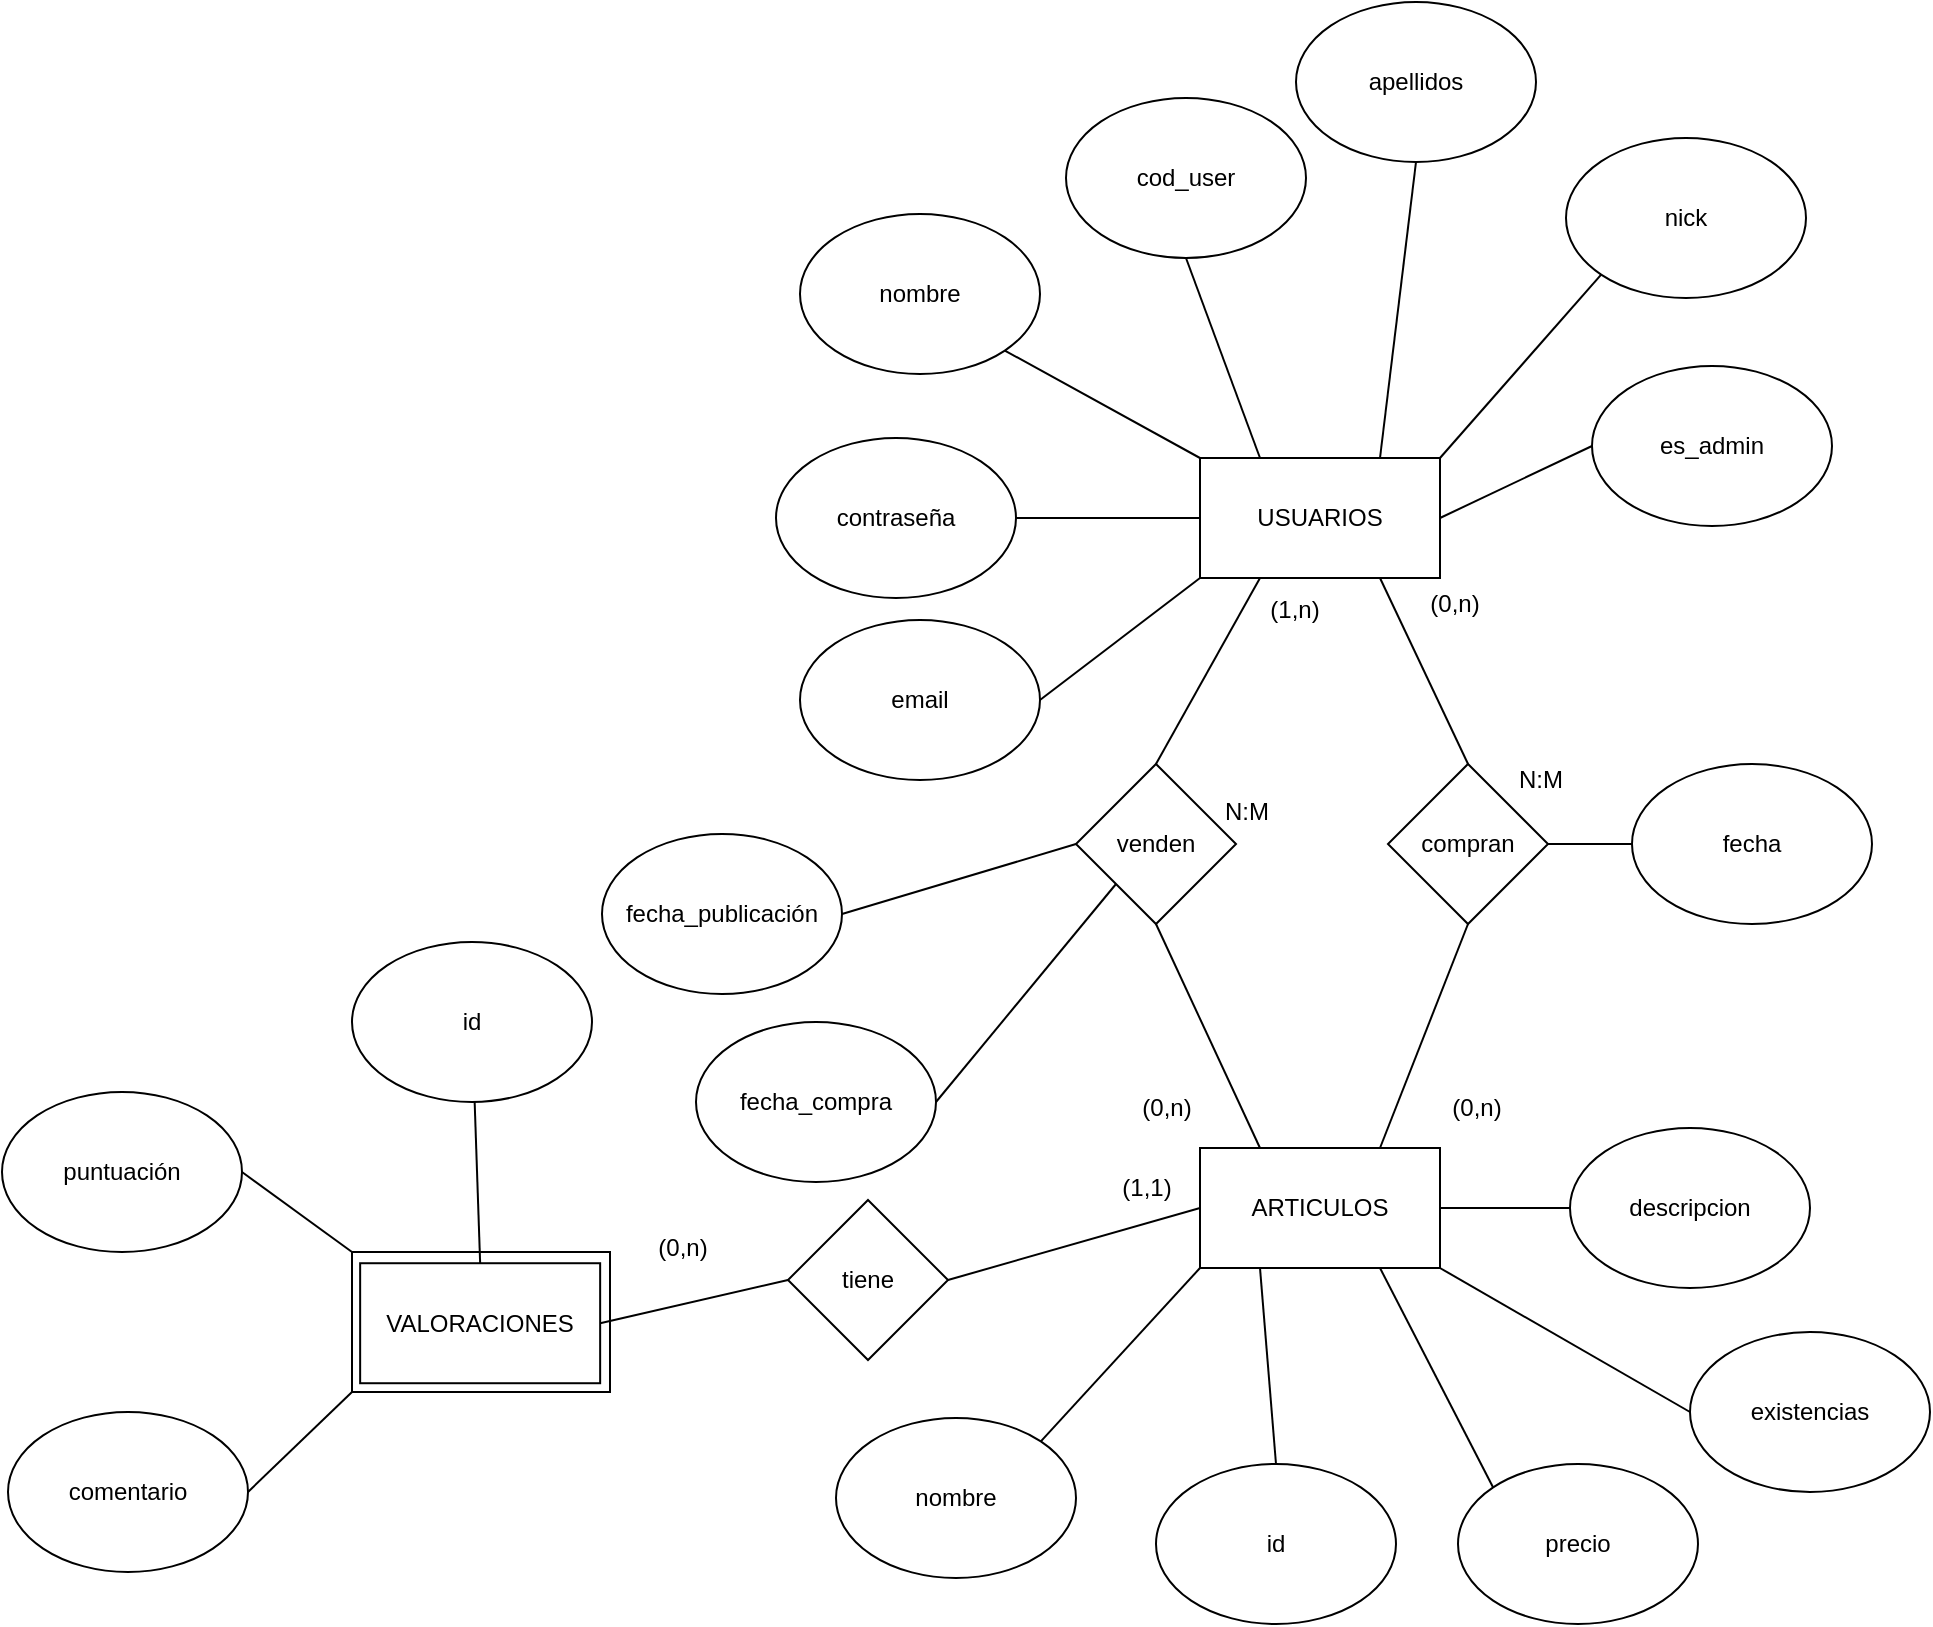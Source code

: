 <mxfile version="26.2.10" pages="2">
  <diagram name="Página-1" id="M2I5UDRQztZZty1L7SRt">
    <mxGraphModel dx="1464" dy="1789" grid="0" gridSize="10" guides="1" tooltips="1" connect="1" arrows="1" fold="1" page="0" pageScale="1" pageWidth="827" pageHeight="1169" math="0" shadow="0">
      <root>
        <mxCell id="0" />
        <mxCell id="1" parent="0" />
        <mxCell id="SCX-bzKyjDbv6HGBtr-9-63" style="edgeStyle=none;shape=connector;curved=1;rounded=0;orthogonalLoop=1;jettySize=auto;html=1;exitX=0;exitY=0;exitDx=0;exitDy=0;entryX=1;entryY=0.5;entryDx=0;entryDy=0;strokeColor=default;align=center;verticalAlign=middle;fontFamily=Helvetica;fontSize=12;fontColor=default;labelBackgroundColor=default;startFill=0;startSize=8;endArrow=none;endSize=8;" parent="1" source="SCX-bzKyjDbv6HGBtr-9-62" target="SCX-bzKyjDbv6HGBtr-9-61" edge="1">
          <mxGeometry relative="1" as="geometry" />
        </mxCell>
        <mxCell id="SCX-bzKyjDbv6HGBtr-9-65" style="edgeStyle=none;shape=connector;curved=1;rounded=0;orthogonalLoop=1;jettySize=auto;html=1;exitX=0;exitY=1;exitDx=0;exitDy=0;entryX=1;entryY=0.5;entryDx=0;entryDy=0;strokeColor=default;align=center;verticalAlign=middle;fontFamily=Helvetica;fontSize=12;fontColor=default;labelBackgroundColor=default;startFill=0;startSize=8;endArrow=none;endSize=8;" parent="1" source="SCX-bzKyjDbv6HGBtr-9-62" target="SCX-bzKyjDbv6HGBtr-9-64" edge="1">
          <mxGeometry relative="1" as="geometry" />
        </mxCell>
        <mxCell id="SCX-bzKyjDbv6HGBtr-9-62" value="" style="rounded=0;whiteSpace=wrap;html=1;fontFamily=Helvetica;fontSize=12;fontColor=default;labelBackgroundColor=default;" parent="1" vertex="1">
          <mxGeometry x="73" y="541" width="129" height="70" as="geometry" />
        </mxCell>
        <mxCell id="SCX-bzKyjDbv6HGBtr-9-8" style="edgeStyle=none;shape=connector;curved=1;rounded=0;orthogonalLoop=1;jettySize=auto;html=1;exitX=0;exitY=0;exitDx=0;exitDy=0;entryX=1;entryY=1;entryDx=0;entryDy=0;strokeColor=default;align=center;verticalAlign=middle;fontFamily=Helvetica;fontSize=12;fontColor=default;labelBackgroundColor=default;startFill=0;startSize=8;endArrow=none;endSize=8;" parent="1" source="SCX-bzKyjDbv6HGBtr-9-1" target="SCX-bzKyjDbv6HGBtr-9-7" edge="1">
          <mxGeometry relative="1" as="geometry" />
        </mxCell>
        <mxCell id="SCX-bzKyjDbv6HGBtr-9-10" style="edgeStyle=none;shape=connector;curved=1;rounded=0;orthogonalLoop=1;jettySize=auto;html=1;exitX=0.25;exitY=0;exitDx=0;exitDy=0;entryX=0.5;entryY=1;entryDx=0;entryDy=0;strokeColor=default;align=center;verticalAlign=middle;fontFamily=Helvetica;fontSize=12;fontColor=default;labelBackgroundColor=default;startFill=0;startSize=8;endArrow=none;endSize=8;" parent="1" source="SCX-bzKyjDbv6HGBtr-9-1" target="SCX-bzKyjDbv6HGBtr-9-9" edge="1">
          <mxGeometry relative="1" as="geometry" />
        </mxCell>
        <mxCell id="SCX-bzKyjDbv6HGBtr-9-25" style="edgeStyle=none;shape=connector;curved=1;rounded=0;orthogonalLoop=1;jettySize=auto;html=1;exitX=0.5;exitY=1;exitDx=0;exitDy=0;entryX=0.25;entryY=0;entryDx=0;entryDy=0;strokeColor=default;align=center;verticalAlign=middle;fontFamily=Helvetica;fontSize=12;fontColor=default;labelBackgroundColor=default;startFill=0;startSize=8;endArrow=none;endSize=8;" parent="1" source="SCX-bzKyjDbv6HGBtr-9-26" target="SCX-bzKyjDbv6HGBtr-9-24" edge="1">
          <mxGeometry relative="1" as="geometry" />
        </mxCell>
        <mxCell id="SCX-bzKyjDbv6HGBtr-9-29" style="edgeStyle=none;shape=connector;curved=1;rounded=0;orthogonalLoop=1;jettySize=auto;html=1;exitX=0.75;exitY=1;exitDx=0;exitDy=0;entryX=0.5;entryY=0;entryDx=0;entryDy=0;strokeColor=default;align=center;verticalAlign=middle;fontFamily=Helvetica;fontSize=12;fontColor=default;labelBackgroundColor=default;startFill=0;startSize=8;endArrow=none;endSize=8;" parent="1" source="SCX-bzKyjDbv6HGBtr-9-1" target="SCX-bzKyjDbv6HGBtr-9-28" edge="1">
          <mxGeometry relative="1" as="geometry" />
        </mxCell>
        <mxCell id="SCX-bzKyjDbv6HGBtr-9-1" value="USUARIOS" style="rounded=0;whiteSpace=wrap;html=1;" parent="1" vertex="1">
          <mxGeometry x="497" y="144" width="120" height="60" as="geometry" />
        </mxCell>
        <mxCell id="SCX-bzKyjDbv6HGBtr-9-7" value="nombre" style="ellipse;whiteSpace=wrap;html=1;fontFamily=Helvetica;fontSize=12;fontColor=default;labelBackgroundColor=default;" parent="1" vertex="1">
          <mxGeometry x="297" y="22" width="120" height="80" as="geometry" />
        </mxCell>
        <mxCell id="SCX-bzKyjDbv6HGBtr-9-9" value="cod_user" style="ellipse;whiteSpace=wrap;html=1;fontFamily=Helvetica;fontSize=12;fontColor=default;labelBackgroundColor=default;" parent="1" vertex="1">
          <mxGeometry x="430" y="-36" width="120" height="80" as="geometry" />
        </mxCell>
        <mxCell id="SCX-bzKyjDbv6HGBtr-9-17" style="edgeStyle=none;shape=connector;curved=1;rounded=0;orthogonalLoop=1;jettySize=auto;html=1;exitX=1;exitY=0.5;exitDx=0;exitDy=0;entryX=0;entryY=0.5;entryDx=0;entryDy=0;strokeColor=default;align=center;verticalAlign=middle;fontFamily=Helvetica;fontSize=12;fontColor=default;labelBackgroundColor=default;startFill=0;startSize=8;endArrow=none;endSize=8;" parent="1" source="SCX-bzKyjDbv6HGBtr-9-16" target="SCX-bzKyjDbv6HGBtr-9-1" edge="1">
          <mxGeometry relative="1" as="geometry" />
        </mxCell>
        <mxCell id="SCX-bzKyjDbv6HGBtr-9-16" value="contraseña" style="ellipse;whiteSpace=wrap;html=1;fontFamily=Helvetica;fontSize=12;fontColor=default;labelBackgroundColor=default;" parent="1" vertex="1">
          <mxGeometry x="285" y="134" width="120" height="80" as="geometry" />
        </mxCell>
        <mxCell id="SCX-bzKyjDbv6HGBtr-9-19" style="edgeStyle=none;shape=connector;curved=1;rounded=0;orthogonalLoop=1;jettySize=auto;html=1;exitX=1;exitY=0.5;exitDx=0;exitDy=0;entryX=0;entryY=1;entryDx=0;entryDy=0;strokeColor=default;align=center;verticalAlign=middle;fontFamily=Helvetica;fontSize=12;fontColor=default;labelBackgroundColor=default;startFill=0;startSize=8;endArrow=none;endSize=8;" parent="1" source="SCX-bzKyjDbv6HGBtr-9-18" target="SCX-bzKyjDbv6HGBtr-9-1" edge="1">
          <mxGeometry relative="1" as="geometry" />
        </mxCell>
        <mxCell id="SCX-bzKyjDbv6HGBtr-9-18" value="email" style="ellipse;whiteSpace=wrap;html=1;fontFamily=Helvetica;fontSize=12;fontColor=default;labelBackgroundColor=default;" parent="1" vertex="1">
          <mxGeometry x="297" y="225" width="120" height="80" as="geometry" />
        </mxCell>
        <mxCell id="SCX-bzKyjDbv6HGBtr-9-21" style="edgeStyle=none;shape=connector;curved=1;rounded=0;orthogonalLoop=1;jettySize=auto;html=1;exitX=0.5;exitY=1;exitDx=0;exitDy=0;entryX=0.75;entryY=0;entryDx=0;entryDy=0;strokeColor=default;align=center;verticalAlign=middle;fontFamily=Helvetica;fontSize=12;fontColor=default;labelBackgroundColor=default;startFill=0;startSize=8;endArrow=none;endSize=8;" parent="1" source="SCX-bzKyjDbv6HGBtr-9-20" target="SCX-bzKyjDbv6HGBtr-9-1" edge="1">
          <mxGeometry relative="1" as="geometry" />
        </mxCell>
        <mxCell id="SCX-bzKyjDbv6HGBtr-9-20" value="apellidos" style="ellipse;whiteSpace=wrap;html=1;fontFamily=Helvetica;fontSize=12;fontColor=default;labelBackgroundColor=default;" parent="1" vertex="1">
          <mxGeometry x="545" y="-84" width="120" height="80" as="geometry" />
        </mxCell>
        <mxCell id="SCX-bzKyjDbv6HGBtr-9-23" style="edgeStyle=none;shape=connector;curved=1;rounded=0;orthogonalLoop=1;jettySize=auto;html=1;exitX=0;exitY=1;exitDx=0;exitDy=0;entryX=1;entryY=0;entryDx=0;entryDy=0;strokeColor=default;align=center;verticalAlign=middle;fontFamily=Helvetica;fontSize=12;fontColor=default;labelBackgroundColor=default;startFill=0;startSize=8;endArrow=none;endSize=8;" parent="1" source="SCX-bzKyjDbv6HGBtr-9-22" target="SCX-bzKyjDbv6HGBtr-9-1" edge="1">
          <mxGeometry relative="1" as="geometry" />
        </mxCell>
        <mxCell id="SCX-bzKyjDbv6HGBtr-9-22" value="nick" style="ellipse;whiteSpace=wrap;html=1;fontFamily=Helvetica;fontSize=12;fontColor=default;labelBackgroundColor=default;" parent="1" vertex="1">
          <mxGeometry x="680" y="-16" width="120" height="80" as="geometry" />
        </mxCell>
        <mxCell id="SCX-bzKyjDbv6HGBtr-9-36" style="edgeStyle=none;shape=connector;curved=1;rounded=0;orthogonalLoop=1;jettySize=auto;html=1;exitX=0;exitY=1;exitDx=0;exitDy=0;entryX=1;entryY=0;entryDx=0;entryDy=0;strokeColor=default;align=center;verticalAlign=middle;fontFamily=Helvetica;fontSize=12;fontColor=default;labelBackgroundColor=default;startFill=0;startSize=8;endArrow=none;endSize=8;" parent="1" source="SCX-bzKyjDbv6HGBtr-9-24" target="SCX-bzKyjDbv6HGBtr-9-35" edge="1">
          <mxGeometry relative="1" as="geometry" />
        </mxCell>
        <mxCell id="SCX-bzKyjDbv6HGBtr-9-47" style="edgeStyle=none;shape=connector;curved=1;rounded=0;orthogonalLoop=1;jettySize=auto;html=1;exitX=1;exitY=0.5;exitDx=0;exitDy=0;entryX=0;entryY=0.5;entryDx=0;entryDy=0;strokeColor=default;align=center;verticalAlign=middle;fontFamily=Helvetica;fontSize=12;fontColor=default;labelBackgroundColor=default;startFill=0;startSize=8;endArrow=none;endSize=8;" parent="1" source="SCX-bzKyjDbv6HGBtr-9-24" target="SCX-bzKyjDbv6HGBtr-9-46" edge="1">
          <mxGeometry relative="1" as="geometry" />
        </mxCell>
        <mxCell id="SCX-bzKyjDbv6HGBtr-9-53" style="edgeStyle=none;shape=connector;curved=1;rounded=0;orthogonalLoop=1;jettySize=auto;html=1;exitX=0;exitY=0.5;exitDx=0;exitDy=0;strokeColor=default;align=center;verticalAlign=middle;fontFamily=Helvetica;fontSize=12;fontColor=default;labelBackgroundColor=default;startFill=0;startSize=8;endArrow=none;endSize=8;entryX=1;entryY=0.5;entryDx=0;entryDy=0;" parent="1" source="SCX-bzKyjDbv6HGBtr-9-55" target="SCX-bzKyjDbv6HGBtr-9-54" edge="1">
          <mxGeometry relative="1" as="geometry">
            <mxPoint x="191" y="580" as="targetPoint" />
          </mxGeometry>
        </mxCell>
        <mxCell id="SCX-bzKyjDbv6HGBtr-9-24" value="ARTICULOS" style="rounded=0;whiteSpace=wrap;html=1;fontFamily=Helvetica;fontSize=12;fontColor=default;labelBackgroundColor=default;" parent="1" vertex="1">
          <mxGeometry x="497" y="489" width="120" height="60" as="geometry" />
        </mxCell>
        <mxCell id="SCX-bzKyjDbv6HGBtr-9-27" value="" style="edgeStyle=none;shape=connector;curved=1;rounded=0;orthogonalLoop=1;jettySize=auto;html=1;exitX=0.25;exitY=1;exitDx=0;exitDy=0;entryX=0.5;entryY=0;entryDx=0;entryDy=0;strokeColor=default;align=center;verticalAlign=middle;fontFamily=Helvetica;fontSize=12;fontColor=default;labelBackgroundColor=default;startFill=0;startSize=8;endArrow=none;endSize=8;" parent="1" source="SCX-bzKyjDbv6HGBtr-9-1" target="SCX-bzKyjDbv6HGBtr-9-26" edge="1">
          <mxGeometry relative="1" as="geometry">
            <mxPoint x="557" y="204" as="sourcePoint" />
            <mxPoint x="557" y="489" as="targetPoint" />
          </mxGeometry>
        </mxCell>
        <mxCell id="SCX-bzKyjDbv6HGBtr-9-42" style="edgeStyle=none;shape=connector;curved=1;rounded=0;orthogonalLoop=1;jettySize=auto;html=1;exitX=0;exitY=0.5;exitDx=0;exitDy=0;entryX=1;entryY=0.5;entryDx=0;entryDy=0;strokeColor=default;align=center;verticalAlign=middle;fontFamily=Helvetica;fontSize=12;fontColor=default;labelBackgroundColor=default;startFill=0;startSize=8;endArrow=none;endSize=8;" parent="1" source="SCX-bzKyjDbv6HGBtr-9-26" target="SCX-bzKyjDbv6HGBtr-9-41" edge="1">
          <mxGeometry relative="1" as="geometry" />
        </mxCell>
        <mxCell id="SCX-bzKyjDbv6HGBtr-9-44" style="edgeStyle=none;shape=connector;curved=1;rounded=0;orthogonalLoop=1;jettySize=auto;html=1;exitX=0;exitY=1;exitDx=0;exitDy=0;entryX=1;entryY=0.5;entryDx=0;entryDy=0;strokeColor=default;align=center;verticalAlign=middle;fontFamily=Helvetica;fontSize=12;fontColor=default;labelBackgroundColor=default;startFill=0;startSize=8;endArrow=none;endSize=8;" parent="1" source="SCX-bzKyjDbv6HGBtr-9-26" target="SCX-bzKyjDbv6HGBtr-9-43" edge="1">
          <mxGeometry relative="1" as="geometry" />
        </mxCell>
        <mxCell id="SCX-bzKyjDbv6HGBtr-9-26" value="venden" style="rhombus;whiteSpace=wrap;html=1;fontFamily=Helvetica;fontSize=12;fontColor=default;labelBackgroundColor=default;" parent="1" vertex="1">
          <mxGeometry x="435" y="297" width="80" height="80" as="geometry" />
        </mxCell>
        <mxCell id="SCX-bzKyjDbv6HGBtr-9-30" style="edgeStyle=none;shape=connector;curved=1;rounded=0;orthogonalLoop=1;jettySize=auto;html=1;exitX=0.5;exitY=1;exitDx=0;exitDy=0;entryX=0.75;entryY=0;entryDx=0;entryDy=0;strokeColor=default;align=center;verticalAlign=middle;fontFamily=Helvetica;fontSize=12;fontColor=default;labelBackgroundColor=default;startFill=0;startSize=8;endArrow=none;endSize=8;" parent="1" source="SCX-bzKyjDbv6HGBtr-9-28" target="SCX-bzKyjDbv6HGBtr-9-24" edge="1">
          <mxGeometry relative="1" as="geometry" />
        </mxCell>
        <mxCell id="SCX-bzKyjDbv6HGBtr-9-40" style="edgeStyle=none;shape=connector;curved=1;rounded=0;orthogonalLoop=1;jettySize=auto;html=1;entryX=0;entryY=0.5;entryDx=0;entryDy=0;strokeColor=default;align=center;verticalAlign=middle;fontFamily=Helvetica;fontSize=12;fontColor=default;labelBackgroundColor=default;startFill=0;startSize=8;endArrow=none;endSize=8;" parent="1" source="SCX-bzKyjDbv6HGBtr-9-28" target="SCX-bzKyjDbv6HGBtr-9-39" edge="1">
          <mxGeometry relative="1" as="geometry" />
        </mxCell>
        <mxCell id="SCX-bzKyjDbv6HGBtr-9-28" value="compran" style="rhombus;whiteSpace=wrap;html=1;fontFamily=Helvetica;fontSize=12;fontColor=default;labelBackgroundColor=default;" parent="1" vertex="1">
          <mxGeometry x="591" y="297" width="80" height="80" as="geometry" />
        </mxCell>
        <mxCell id="SCX-bzKyjDbv6HGBtr-9-31" value="(0,n)" style="text;html=1;align=center;verticalAlign=middle;resizable=0;points=[];autosize=1;strokeColor=none;fillColor=none;fontSize=12;fontFamily=Helvetica;fontColor=default;labelBackgroundColor=default;" parent="1" vertex="1">
          <mxGeometry x="458" y="456" width="43" height="26" as="geometry" />
        </mxCell>
        <mxCell id="SCX-bzKyjDbv6HGBtr-9-32" value="(0,n)" style="text;html=1;align=center;verticalAlign=middle;resizable=0;points=[];autosize=1;strokeColor=none;fillColor=none;fontSize=12;fontFamily=Helvetica;fontColor=default;labelBackgroundColor=default;" parent="1" vertex="1">
          <mxGeometry x="613" y="456" width="43" height="26" as="geometry" />
        </mxCell>
        <mxCell id="SCX-bzKyjDbv6HGBtr-9-33" value="(1,n)" style="text;html=1;align=center;verticalAlign=middle;resizable=0;points=[];autosize=1;strokeColor=none;fillColor=none;fontSize=12;fontFamily=Helvetica;fontColor=default;labelBackgroundColor=default;" parent="1" vertex="1">
          <mxGeometry x="522" y="207" width="43" height="26" as="geometry" />
        </mxCell>
        <mxCell id="SCX-bzKyjDbv6HGBtr-9-34" value="(0,n)" style="text;html=1;align=center;verticalAlign=middle;resizable=0;points=[];autosize=1;strokeColor=none;fillColor=none;fontSize=12;fontFamily=Helvetica;fontColor=default;labelBackgroundColor=default;" parent="1" vertex="1">
          <mxGeometry x="602" y="204" width="43" height="26" as="geometry" />
        </mxCell>
        <mxCell id="SCX-bzKyjDbv6HGBtr-9-35" value="nombre" style="ellipse;whiteSpace=wrap;html=1;fontFamily=Helvetica;fontSize=12;fontColor=default;labelBackgroundColor=default;" parent="1" vertex="1">
          <mxGeometry x="315" y="624" width="120" height="80" as="geometry" />
        </mxCell>
        <mxCell id="SCX-bzKyjDbv6HGBtr-9-50" style="edgeStyle=none;shape=connector;curved=1;rounded=0;orthogonalLoop=1;jettySize=auto;html=1;exitX=0.5;exitY=0;exitDx=0;exitDy=0;entryX=0.25;entryY=1;entryDx=0;entryDy=0;strokeColor=default;align=center;verticalAlign=middle;fontFamily=Helvetica;fontSize=12;fontColor=default;labelBackgroundColor=default;startFill=0;startSize=8;endArrow=none;endSize=8;" parent="1" source="SCX-bzKyjDbv6HGBtr-9-37" target="SCX-bzKyjDbv6HGBtr-9-24" edge="1">
          <mxGeometry relative="1" as="geometry" />
        </mxCell>
        <mxCell id="SCX-bzKyjDbv6HGBtr-9-37" value="id" style="ellipse;whiteSpace=wrap;html=1;fontFamily=Helvetica;fontSize=12;fontColor=default;labelBackgroundColor=default;" parent="1" vertex="1">
          <mxGeometry x="475" y="647" width="120" height="80" as="geometry" />
        </mxCell>
        <mxCell id="SCX-bzKyjDbv6HGBtr-9-49" style="edgeStyle=none;shape=connector;curved=1;rounded=0;orthogonalLoop=1;jettySize=auto;html=1;exitX=0;exitY=0;exitDx=0;exitDy=0;entryX=0.75;entryY=1;entryDx=0;entryDy=0;strokeColor=default;align=center;verticalAlign=middle;fontFamily=Helvetica;fontSize=12;fontColor=default;labelBackgroundColor=default;startFill=0;startSize=8;endArrow=none;endSize=8;" parent="1" source="SCX-bzKyjDbv6HGBtr-9-38" target="SCX-bzKyjDbv6HGBtr-9-24" edge="1">
          <mxGeometry relative="1" as="geometry" />
        </mxCell>
        <mxCell id="SCX-bzKyjDbv6HGBtr-9-38" value="precio" style="ellipse;whiteSpace=wrap;html=1;fontFamily=Helvetica;fontSize=12;fontColor=default;labelBackgroundColor=default;" parent="1" vertex="1">
          <mxGeometry x="626" y="647" width="120" height="80" as="geometry" />
        </mxCell>
        <mxCell id="SCX-bzKyjDbv6HGBtr-9-39" value="fecha" style="ellipse;whiteSpace=wrap;html=1;fontFamily=Helvetica;fontSize=12;fontColor=default;labelBackgroundColor=default;" parent="1" vertex="1">
          <mxGeometry x="713" y="297" width="120" height="80" as="geometry" />
        </mxCell>
        <mxCell id="SCX-bzKyjDbv6HGBtr-9-41" value="fecha_publicación" style="ellipse;whiteSpace=wrap;html=1;fontFamily=Helvetica;fontSize=12;fontColor=default;labelBackgroundColor=default;" parent="1" vertex="1">
          <mxGeometry x="198" y="332" width="120" height="80" as="geometry" />
        </mxCell>
        <mxCell id="SCX-bzKyjDbv6HGBtr-9-43" value="fecha_compra" style="ellipse;whiteSpace=wrap;html=1;fontFamily=Helvetica;fontSize=12;fontColor=default;labelBackgroundColor=default;" parent="1" vertex="1">
          <mxGeometry x="245" y="426" width="120" height="80" as="geometry" />
        </mxCell>
        <mxCell id="SCX-bzKyjDbv6HGBtr-9-48" style="edgeStyle=none;shape=connector;curved=1;rounded=0;orthogonalLoop=1;jettySize=auto;html=1;exitX=0;exitY=0.5;exitDx=0;exitDy=0;entryX=1;entryY=1;entryDx=0;entryDy=0;strokeColor=default;align=center;verticalAlign=middle;fontFamily=Helvetica;fontSize=12;fontColor=default;labelBackgroundColor=default;startFill=0;startSize=8;endArrow=none;endSize=8;" parent="1" source="SCX-bzKyjDbv6HGBtr-9-45" target="SCX-bzKyjDbv6HGBtr-9-24" edge="1">
          <mxGeometry relative="1" as="geometry" />
        </mxCell>
        <mxCell id="SCX-bzKyjDbv6HGBtr-9-45" value="existencias" style="ellipse;whiteSpace=wrap;html=1;fontFamily=Helvetica;fontSize=12;fontColor=default;labelBackgroundColor=default;" parent="1" vertex="1">
          <mxGeometry x="742" y="581" width="120" height="80" as="geometry" />
        </mxCell>
        <mxCell id="SCX-bzKyjDbv6HGBtr-9-46" value="descripcion" style="ellipse;whiteSpace=wrap;html=1;fontFamily=Helvetica;fontSize=12;fontColor=default;labelBackgroundColor=default;" parent="1" vertex="1">
          <mxGeometry x="682" y="479" width="120" height="80" as="geometry" />
        </mxCell>
        <mxCell id="SCX-bzKyjDbv6HGBtr-9-52" style="edgeStyle=none;shape=connector;curved=1;rounded=0;orthogonalLoop=1;jettySize=auto;html=1;exitX=0;exitY=0.5;exitDx=0;exitDy=0;entryX=1;entryY=0.5;entryDx=0;entryDy=0;strokeColor=default;align=center;verticalAlign=middle;fontFamily=Helvetica;fontSize=12;fontColor=default;labelBackgroundColor=default;startFill=0;startSize=8;endArrow=none;endSize=8;" parent="1" source="SCX-bzKyjDbv6HGBtr-9-51" target="SCX-bzKyjDbv6HGBtr-9-1" edge="1">
          <mxGeometry relative="1" as="geometry" />
        </mxCell>
        <mxCell id="SCX-bzKyjDbv6HGBtr-9-51" value="es_admin" style="ellipse;whiteSpace=wrap;html=1;fontFamily=Helvetica;fontSize=12;fontColor=default;labelBackgroundColor=default;" parent="1" vertex="1">
          <mxGeometry x="693" y="98" width="120" height="80" as="geometry" />
        </mxCell>
        <mxCell id="SCX-bzKyjDbv6HGBtr-9-54" value="VALORACIONES" style="rounded=0;whiteSpace=wrap;html=1;fontFamily=Helvetica;fontSize=12;fontColor=default;labelBackgroundColor=default;" parent="1" vertex="1">
          <mxGeometry x="77.077" y="546.615" width="120" height="60" as="geometry" />
        </mxCell>
        <mxCell id="SCX-bzKyjDbv6HGBtr-9-56" value="" style="edgeStyle=none;shape=connector;curved=1;rounded=0;orthogonalLoop=1;jettySize=auto;html=1;exitX=0;exitY=0.5;exitDx=0;exitDy=0;strokeColor=default;align=center;verticalAlign=middle;fontFamily=Helvetica;fontSize=12;fontColor=default;labelBackgroundColor=default;startFill=0;startSize=8;endArrow=none;endSize=8;entryX=1;entryY=0.5;entryDx=0;entryDy=0;" parent="1" source="SCX-bzKyjDbv6HGBtr-9-24" target="SCX-bzKyjDbv6HGBtr-9-55" edge="1">
          <mxGeometry relative="1" as="geometry">
            <mxPoint x="197" y="577" as="targetPoint" />
            <mxPoint x="497" y="519" as="sourcePoint" />
          </mxGeometry>
        </mxCell>
        <mxCell id="SCX-bzKyjDbv6HGBtr-9-55" value="tiene" style="rhombus;whiteSpace=wrap;html=1;fontFamily=Helvetica;fontSize=12;fontColor=default;labelBackgroundColor=default;" parent="1" vertex="1">
          <mxGeometry x="291" y="515" width="80" height="80" as="geometry" />
        </mxCell>
        <mxCell id="SCX-bzKyjDbv6HGBtr-9-57" value="(0,n)" style="text;html=1;align=center;verticalAlign=middle;resizable=0;points=[];autosize=1;strokeColor=none;fillColor=none;fontSize=12;fontFamily=Helvetica;fontColor=default;labelBackgroundColor=default;" parent="1" vertex="1">
          <mxGeometry x="216.5" y="525.5" width="43" height="26" as="geometry" />
        </mxCell>
        <mxCell id="SCX-bzKyjDbv6HGBtr-9-58" value="N:M" style="text;html=1;align=center;verticalAlign=middle;resizable=0;points=[];autosize=1;strokeColor=none;fillColor=none;fontSize=12;fontFamily=Helvetica;fontColor=default;labelBackgroundColor=default;" parent="1" vertex="1">
          <mxGeometry x="499.5" y="307.5" width="40" height="26" as="geometry" />
        </mxCell>
        <mxCell id="SCX-bzKyjDbv6HGBtr-9-59" value="N:M" style="text;html=1;align=center;verticalAlign=middle;resizable=0;points=[];autosize=1;strokeColor=none;fillColor=none;fontSize=12;fontFamily=Helvetica;fontColor=default;labelBackgroundColor=default;" parent="1" vertex="1">
          <mxGeometry x="647" y="292" width="40" height="26" as="geometry" />
        </mxCell>
        <mxCell id="SCX-bzKyjDbv6HGBtr-9-60" value="(1,1)" style="text;html=1;align=center;verticalAlign=middle;resizable=0;points=[];autosize=1;strokeColor=none;fillColor=none;fontSize=12;fontFamily=Helvetica;fontColor=default;labelBackgroundColor=default;" parent="1" vertex="1">
          <mxGeometry x="448" y="496" width="43" height="26" as="geometry" />
        </mxCell>
        <mxCell id="SCX-bzKyjDbv6HGBtr-9-61" value="puntuación" style="ellipse;whiteSpace=wrap;html=1;fontFamily=Helvetica;fontSize=12;fontColor=default;labelBackgroundColor=default;" parent="1" vertex="1">
          <mxGeometry x="-102" y="461" width="120" height="80" as="geometry" />
        </mxCell>
        <mxCell id="SCX-bzKyjDbv6HGBtr-9-64" value="comentario" style="ellipse;whiteSpace=wrap;html=1;fontFamily=Helvetica;fontSize=12;fontColor=default;labelBackgroundColor=default;" parent="1" vertex="1">
          <mxGeometry x="-99" y="621" width="120" height="80" as="geometry" />
        </mxCell>
        <mxCell id="SCX-bzKyjDbv6HGBtr-9-67" style="edgeStyle=none;shape=connector;curved=1;rounded=0;orthogonalLoop=1;jettySize=auto;html=1;entryX=0.5;entryY=0;entryDx=0;entryDy=0;strokeColor=default;align=center;verticalAlign=middle;fontFamily=Helvetica;fontSize=12;fontColor=default;labelBackgroundColor=default;startFill=0;startSize=8;endArrow=none;endSize=8;" parent="1" source="SCX-bzKyjDbv6HGBtr-9-66" target="SCX-bzKyjDbv6HGBtr-9-54" edge="1">
          <mxGeometry relative="1" as="geometry" />
        </mxCell>
        <mxCell id="SCX-bzKyjDbv6HGBtr-9-66" value="id" style="ellipse;whiteSpace=wrap;html=1;fontFamily=Helvetica;fontSize=12;fontColor=default;labelBackgroundColor=default;" parent="1" vertex="1">
          <mxGeometry x="73" y="386" width="120" height="80" as="geometry" />
        </mxCell>
      </root>
    </mxGraphModel>
  </diagram>
  <diagram id="gmTt6-3CPxQEKMCE2fkA" name="Página-2">
    <mxGraphModel dx="731" dy="1355" grid="0" gridSize="10" guides="1" tooltips="1" connect="1" arrows="1" fold="1" page="0" pageScale="1" pageWidth="827" pageHeight="1169" math="0" shadow="0">
      <root>
        <mxCell id="0" />
        <mxCell id="1" parent="0" />
        <mxCell id="YP0YL7C84u5SUhizxrJs-1" value="Usuarios" style="swimlane;fontStyle=0;childLayout=stackLayout;horizontal=1;startSize=26;horizontalStack=0;resizeParent=1;resizeParentMax=0;resizeLast=0;collapsible=1;marginBottom=0;align=center;fontSize=14;" vertex="1" parent="1">
          <mxGeometry x="290" y="123" width="160" height="116" as="geometry" />
        </mxCell>
        <mxCell id="YP0YL7C84u5SUhizxrJs-2" value="pk codigo_usuario&amp;nbsp;" style="text;strokeColor=none;fillColor=none;spacingLeft=4;spacingRight=4;overflow=hidden;rotatable=0;points=[[0,0.5],[1,0.5]];portConstraint=eastwest;fontSize=12;whiteSpace=wrap;html=1;" vertex="1" parent="YP0YL7C84u5SUhizxrJs-1">
          <mxGeometry y="26" width="160" height="30" as="geometry" />
        </mxCell>
        <mxCell id="YP0YL7C84u5SUhizxrJs-3" value="Item 2" style="text;strokeColor=none;fillColor=none;spacingLeft=4;spacingRight=4;overflow=hidden;rotatable=0;points=[[0,0.5],[1,0.5]];portConstraint=eastwest;fontSize=12;whiteSpace=wrap;html=1;" vertex="1" parent="YP0YL7C84u5SUhizxrJs-1">
          <mxGeometry y="56" width="160" height="30" as="geometry" />
        </mxCell>
        <mxCell id="YP0YL7C84u5SUhizxrJs-4" value="Item 3" style="text;strokeColor=none;fillColor=none;spacingLeft=4;spacingRight=4;overflow=hidden;rotatable=0;points=[[0,0.5],[1,0.5]];portConstraint=eastwest;fontSize=12;whiteSpace=wrap;html=1;" vertex="1" parent="YP0YL7C84u5SUhizxrJs-1">
          <mxGeometry y="86" width="160" height="30" as="geometry" />
        </mxCell>
        <mxCell id="wMax5XZHYimRKJ8vjTDZ-1" value="Artículos" style="swimlane;fontStyle=0;childLayout=stackLayout;horizontal=1;startSize=26;horizontalStack=0;resizeParent=1;resizeParentMax=0;resizeLast=0;collapsible=1;marginBottom=0;align=center;fontSize=14;" vertex="1" parent="1">
          <mxGeometry x="746" y="123" width="160" height="116" as="geometry" />
        </mxCell>
        <mxCell id="wMax5XZHYimRKJ8vjTDZ-2" value="pk&amp;nbsp; codigo_articulo" style="text;strokeColor=none;fillColor=none;spacingLeft=4;spacingRight=4;overflow=hidden;rotatable=0;points=[[0,0.5],[1,0.5]];portConstraint=eastwest;fontSize=12;whiteSpace=wrap;html=1;" vertex="1" parent="wMax5XZHYimRKJ8vjTDZ-1">
          <mxGeometry y="26" width="160" height="30" as="geometry" />
        </mxCell>
        <mxCell id="wMax5XZHYimRKJ8vjTDZ-3" value="Item 2" style="text;strokeColor=none;fillColor=none;spacingLeft=4;spacingRight=4;overflow=hidden;rotatable=0;points=[[0,0.5],[1,0.5]];portConstraint=eastwest;fontSize=12;whiteSpace=wrap;html=1;" vertex="1" parent="wMax5XZHYimRKJ8vjTDZ-1">
          <mxGeometry y="56" width="160" height="30" as="geometry" />
        </mxCell>
        <mxCell id="wMax5XZHYimRKJ8vjTDZ-4" value="Item 3" style="text;strokeColor=none;fillColor=none;spacingLeft=4;spacingRight=4;overflow=hidden;rotatable=0;points=[[0,0.5],[1,0.5]];portConstraint=eastwest;fontSize=12;whiteSpace=wrap;html=1;" vertex="1" parent="wMax5XZHYimRKJ8vjTDZ-1">
          <mxGeometry y="86" width="160" height="30" as="geometry" />
        </mxCell>
        <mxCell id="wMax5XZHYimRKJ8vjTDZ-5" value="Compran" style="swimlane;fontStyle=0;childLayout=stackLayout;horizontal=1;startSize=26;horizontalStack=0;resizeParent=1;resizeParentMax=0;resizeLast=0;collapsible=1;marginBottom=0;align=center;fontSize=14;" vertex="1" parent="1">
          <mxGeometry x="537" y="-63" width="160" height="116" as="geometry" />
        </mxCell>
        <mxCell id="wMax5XZHYimRKJ8vjTDZ-6" value="Item 1" style="text;strokeColor=none;fillColor=none;spacingLeft=4;spacingRight=4;overflow=hidden;rotatable=0;points=[[0,0.5],[1,0.5]];portConstraint=eastwest;fontSize=12;whiteSpace=wrap;html=1;" vertex="1" parent="wMax5XZHYimRKJ8vjTDZ-5">
          <mxGeometry y="26" width="160" height="30" as="geometry" />
        </mxCell>
        <mxCell id="wMax5XZHYimRKJ8vjTDZ-7" value="Item 2" style="text;strokeColor=none;fillColor=none;spacingLeft=4;spacingRight=4;overflow=hidden;rotatable=0;points=[[0,0.5],[1,0.5]];portConstraint=eastwest;fontSize=12;whiteSpace=wrap;html=1;" vertex="1" parent="wMax5XZHYimRKJ8vjTDZ-5">
          <mxGeometry y="56" width="160" height="30" as="geometry" />
        </mxCell>
        <mxCell id="wMax5XZHYimRKJ8vjTDZ-8" value="Item 3" style="text;strokeColor=none;fillColor=none;spacingLeft=4;spacingRight=4;overflow=hidden;rotatable=0;points=[[0,0.5],[1,0.5]];portConstraint=eastwest;fontSize=12;whiteSpace=wrap;html=1;" vertex="1" parent="wMax5XZHYimRKJ8vjTDZ-5">
          <mxGeometry y="86" width="160" height="30" as="geometry" />
        </mxCell>
        <mxCell id="5i5WPI6Y5nu5Whq5Nj_G-1" value="Valoraciones" style="swimlane;fontStyle=0;childLayout=stackLayout;horizontal=1;startSize=26;horizontalStack=0;resizeParent=1;resizeParentMax=0;resizeLast=0;collapsible=1;marginBottom=0;align=center;fontSize=14;" vertex="1" parent="1">
          <mxGeometry x="753" y="421" width="160" height="116" as="geometry" />
        </mxCell>
        <mxCell id="5i5WPI6Y5nu5Whq5Nj_G-2" value="pk fk codigo_articulo" style="text;strokeColor=none;fillColor=none;spacingLeft=4;spacingRight=4;overflow=hidden;rotatable=0;points=[[0,0.5],[1,0.5]];portConstraint=eastwest;fontSize=12;whiteSpace=wrap;html=1;" vertex="1" parent="5i5WPI6Y5nu5Whq5Nj_G-1">
          <mxGeometry y="26" width="160" height="30" as="geometry" />
        </mxCell>
        <mxCell id="5i5WPI6Y5nu5Whq5Nj_G-3" value="c" style="text;strokeColor=none;fillColor=none;spacingLeft=4;spacingRight=4;overflow=hidden;rotatable=0;points=[[0,0.5],[1,0.5]];portConstraint=eastwest;fontSize=12;whiteSpace=wrap;html=1;" vertex="1" parent="5i5WPI6Y5nu5Whq5Nj_G-1">
          <mxGeometry y="56" width="160" height="30" as="geometry" />
        </mxCell>
        <mxCell id="5i5WPI6Y5nu5Whq5Nj_G-4" value="Item 3" style="text;strokeColor=none;fillColor=none;spacingLeft=4;spacingRight=4;overflow=hidden;rotatable=0;points=[[0,0.5],[1,0.5]];portConstraint=eastwest;fontSize=12;whiteSpace=wrap;html=1;" vertex="1" parent="5i5WPI6Y5nu5Whq5Nj_G-1">
          <mxGeometry y="86" width="160" height="30" as="geometry" />
        </mxCell>
        <mxCell id="bHYzyO46MbDKlq0TGhgW-1" value="Venden" style="swimlane;fontStyle=0;childLayout=stackLayout;horizontal=1;startSize=26;horizontalStack=0;resizeParent=1;resizeParentMax=0;resizeLast=0;collapsible=1;marginBottom=0;align=center;fontSize=14;" vertex="1" parent="1">
          <mxGeometry x="515" y="296" width="160" height="116" as="geometry" />
        </mxCell>
        <mxCell id="bHYzyO46MbDKlq0TGhgW-2" value="Item 1" style="text;strokeColor=none;fillColor=none;spacingLeft=4;spacingRight=4;overflow=hidden;rotatable=0;points=[[0,0.5],[1,0.5]];portConstraint=eastwest;fontSize=12;whiteSpace=wrap;html=1;" vertex="1" parent="bHYzyO46MbDKlq0TGhgW-1">
          <mxGeometry y="26" width="160" height="30" as="geometry" />
        </mxCell>
        <mxCell id="bHYzyO46MbDKlq0TGhgW-3" value="Item 2" style="text;strokeColor=none;fillColor=none;spacingLeft=4;spacingRight=4;overflow=hidden;rotatable=0;points=[[0,0.5],[1,0.5]];portConstraint=eastwest;fontSize=12;whiteSpace=wrap;html=1;" vertex="1" parent="bHYzyO46MbDKlq0TGhgW-1">
          <mxGeometry y="56" width="160" height="30" as="geometry" />
        </mxCell>
        <mxCell id="bHYzyO46MbDKlq0TGhgW-4" value="Item 3" style="text;strokeColor=none;fillColor=none;spacingLeft=4;spacingRight=4;overflow=hidden;rotatable=0;points=[[0,0.5],[1,0.5]];portConstraint=eastwest;fontSize=12;whiteSpace=wrap;html=1;" vertex="1" parent="bHYzyO46MbDKlq0TGhgW-1">
          <mxGeometry y="86" width="160" height="30" as="geometry" />
        </mxCell>
      </root>
    </mxGraphModel>
  </diagram>
</mxfile>
